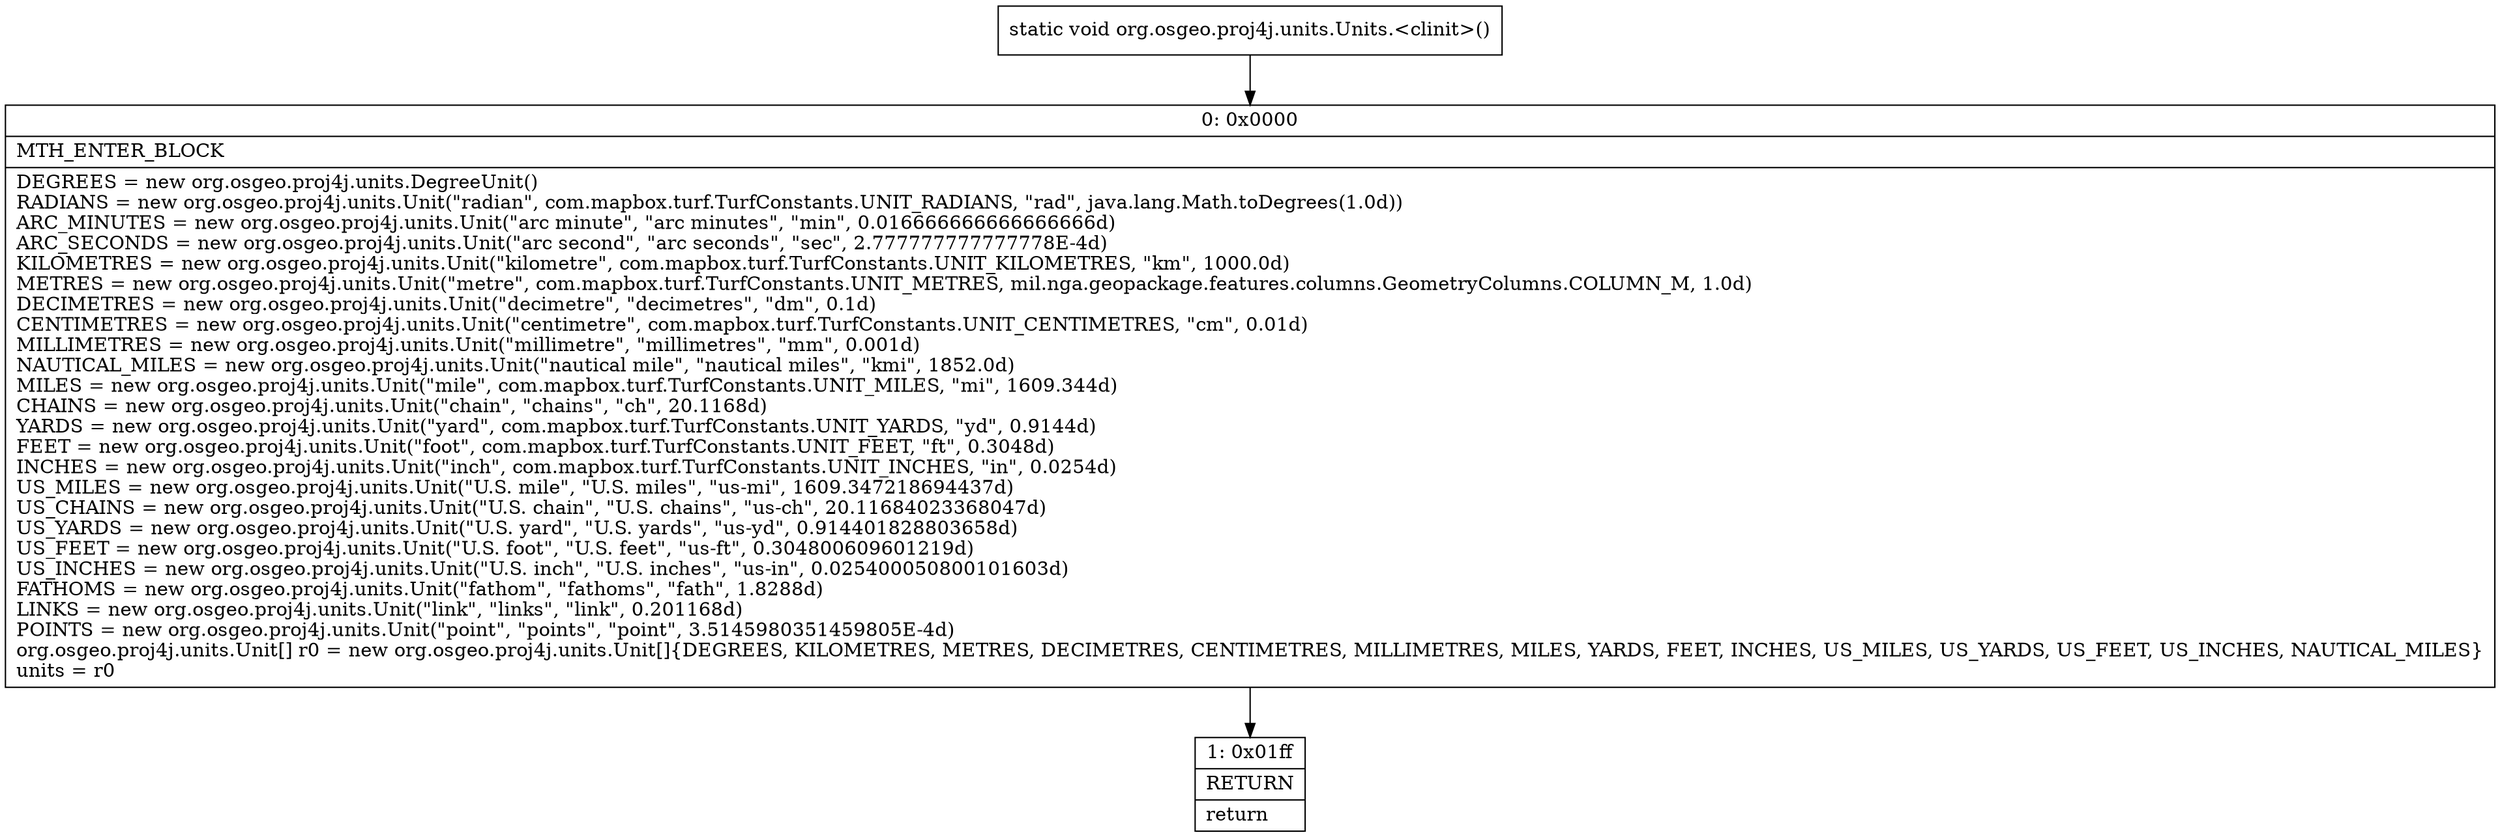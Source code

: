 digraph "CFG fororg.osgeo.proj4j.units.Units.\<clinit\>()V" {
Node_0 [shape=record,label="{0\:\ 0x0000|MTH_ENTER_BLOCK\l|DEGREES = new org.osgeo.proj4j.units.DegreeUnit()\lRADIANS = new org.osgeo.proj4j.units.Unit(\"radian\", com.mapbox.turf.TurfConstants.UNIT_RADIANS, \"rad\", java.lang.Math.toDegrees(1.0d))\lARC_MINUTES = new org.osgeo.proj4j.units.Unit(\"arc minute\", \"arc minutes\", \"min\", 0.016666666666666666d)\lARC_SECONDS = new org.osgeo.proj4j.units.Unit(\"arc second\", \"arc seconds\", \"sec\", 2.777777777777778E\-4d)\lKILOMETRES = new org.osgeo.proj4j.units.Unit(\"kilometre\", com.mapbox.turf.TurfConstants.UNIT_KILOMETRES, \"km\", 1000.0d)\lMETRES = new org.osgeo.proj4j.units.Unit(\"metre\", com.mapbox.turf.TurfConstants.UNIT_METRES, mil.nga.geopackage.features.columns.GeometryColumns.COLUMN_M, 1.0d)\lDECIMETRES = new org.osgeo.proj4j.units.Unit(\"decimetre\", \"decimetres\", \"dm\", 0.1d)\lCENTIMETRES = new org.osgeo.proj4j.units.Unit(\"centimetre\", com.mapbox.turf.TurfConstants.UNIT_CENTIMETRES, \"cm\", 0.01d)\lMILLIMETRES = new org.osgeo.proj4j.units.Unit(\"millimetre\", \"millimetres\", \"mm\", 0.001d)\lNAUTICAL_MILES = new org.osgeo.proj4j.units.Unit(\"nautical mile\", \"nautical miles\", \"kmi\", 1852.0d)\lMILES = new org.osgeo.proj4j.units.Unit(\"mile\", com.mapbox.turf.TurfConstants.UNIT_MILES, \"mi\", 1609.344d)\lCHAINS = new org.osgeo.proj4j.units.Unit(\"chain\", \"chains\", \"ch\", 20.1168d)\lYARDS = new org.osgeo.proj4j.units.Unit(\"yard\", com.mapbox.turf.TurfConstants.UNIT_YARDS, \"yd\", 0.9144d)\lFEET = new org.osgeo.proj4j.units.Unit(\"foot\", com.mapbox.turf.TurfConstants.UNIT_FEET, \"ft\", 0.3048d)\lINCHES = new org.osgeo.proj4j.units.Unit(\"inch\", com.mapbox.turf.TurfConstants.UNIT_INCHES, \"in\", 0.0254d)\lUS_MILES = new org.osgeo.proj4j.units.Unit(\"U.S. mile\", \"U.S. miles\", \"us\-mi\", 1609.347218694437d)\lUS_CHAINS = new org.osgeo.proj4j.units.Unit(\"U.S. chain\", \"U.S. chains\", \"us\-ch\", 20.11684023368047d)\lUS_YARDS = new org.osgeo.proj4j.units.Unit(\"U.S. yard\", \"U.S. yards\", \"us\-yd\", 0.914401828803658d)\lUS_FEET = new org.osgeo.proj4j.units.Unit(\"U.S. foot\", \"U.S. feet\", \"us\-ft\", 0.304800609601219d)\lUS_INCHES = new org.osgeo.proj4j.units.Unit(\"U.S. inch\", \"U.S. inches\", \"us\-in\", 0.025400050800101603d)\lFATHOMS = new org.osgeo.proj4j.units.Unit(\"fathom\", \"fathoms\", \"fath\", 1.8288d)\lLINKS = new org.osgeo.proj4j.units.Unit(\"link\", \"links\", \"link\", 0.201168d)\lPOINTS = new org.osgeo.proj4j.units.Unit(\"point\", \"points\", \"point\", 3.5145980351459805E\-4d)\lorg.osgeo.proj4j.units.Unit[] r0 = new org.osgeo.proj4j.units.Unit[]\{DEGREES, KILOMETRES, METRES, DECIMETRES, CENTIMETRES, MILLIMETRES, MILES, YARDS, FEET, INCHES, US_MILES, US_YARDS, US_FEET, US_INCHES, NAUTICAL_MILES\}\lunits = r0\l}"];
Node_1 [shape=record,label="{1\:\ 0x01ff|RETURN\l|return\l}"];
MethodNode[shape=record,label="{static void org.osgeo.proj4j.units.Units.\<clinit\>() }"];
MethodNode -> Node_0;
Node_0 -> Node_1;
}

